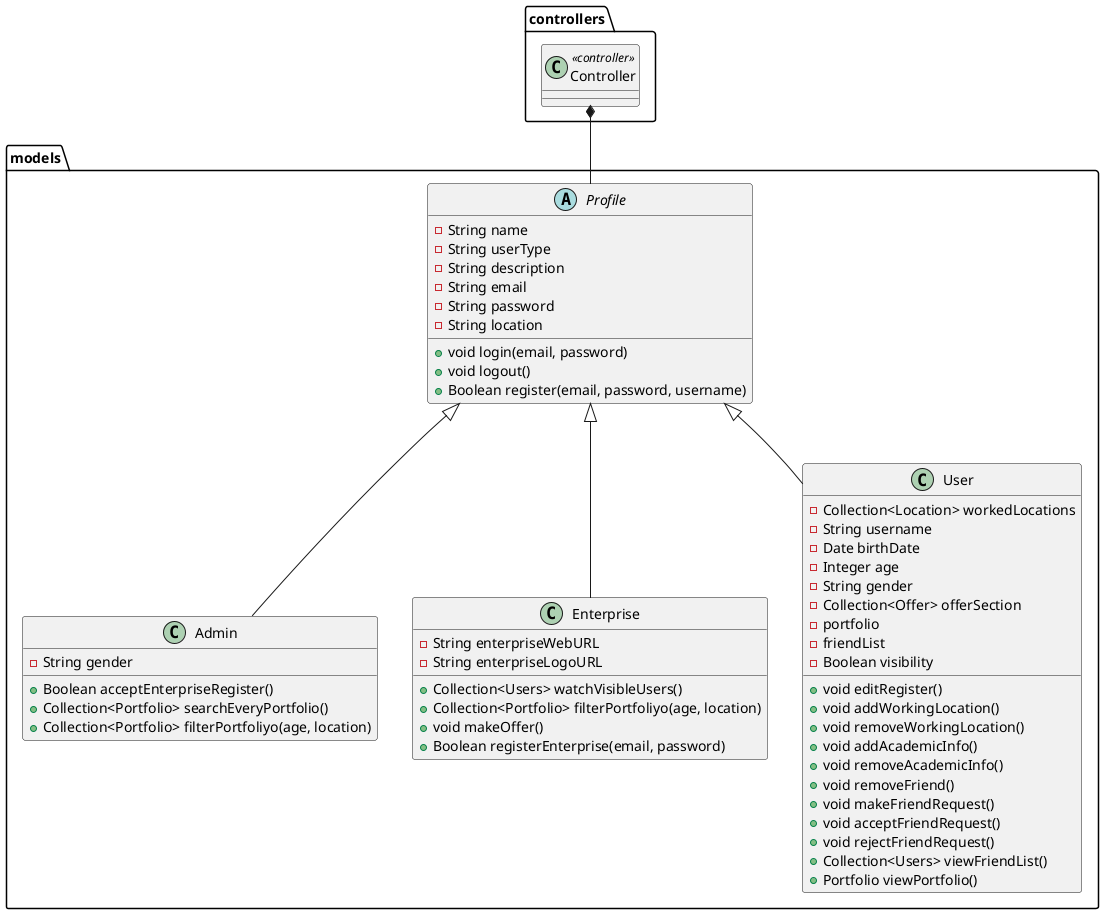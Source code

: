 @startuml

package models {
    abstract class Profile {
        -String name
        -String userType /'Isto deve ser uma classe'/
        -String description
        -String email
        -String password
        -String location
        +void login(email, password) /'Deve dar return a algo'/
        +void logout()
        +Boolean register(email, password, username) /'Deve receber mais coisas, deve dar return a User'/
    }

    class Admin {
        -String gender /'Pode ser Char'/
        +Boolean acceptEnterpriseRegister()
        +Collection<Portfolio> searchEveryPortfolio() /'Talvez uma collection de Portfolios'/
        +Collection<Portfolio> filterPortfoliyo(age, location)
    }

    class Enterprise {
        -String enterpriseWebURL
        -String enterpriseLogoURL
        +Collection<Users> watchVisibleUsers()
        +Collection<Portfolio> filterPortfoliyo(age, location) /'Portfolio deve ser uma classe'/
        +void makeOffer()
        +Boolean registerEnterprise(email, password)
    }

    class User {
        -Collection<Location> workedLocations
        -String username
        -Date birthDate
        -Integer age
        -String gender
        -Collection<Offer> offerSection /'Offer deve ser uma classe'/
        -portfolio /'Isto deve ser uma classe'/
        -friendList /'Isto deve ser uma classe'/
        -Boolean visibility
        +void editRegister()
        +void addWorkingLocation()
        +void removeWorkingLocation()
        +void addAcademicInfo()
        +void removeAcademicInfo()
        +void removeFriend()
        +void makeFriendRequest() /'Talvez não é void'/
        +void acceptFriendRequest()
        +void rejectFriendRequest()
        +Collection<Users> viewFriendList()
        +Portfolio viewPortfolio()
    }
}

package controllers {
    class Controller <<controller>> {
    }
}

Controller *-- Profile
Profile <|-- Admin
Profile <|-- User
Profile <|-- Enterprise

@enduml
